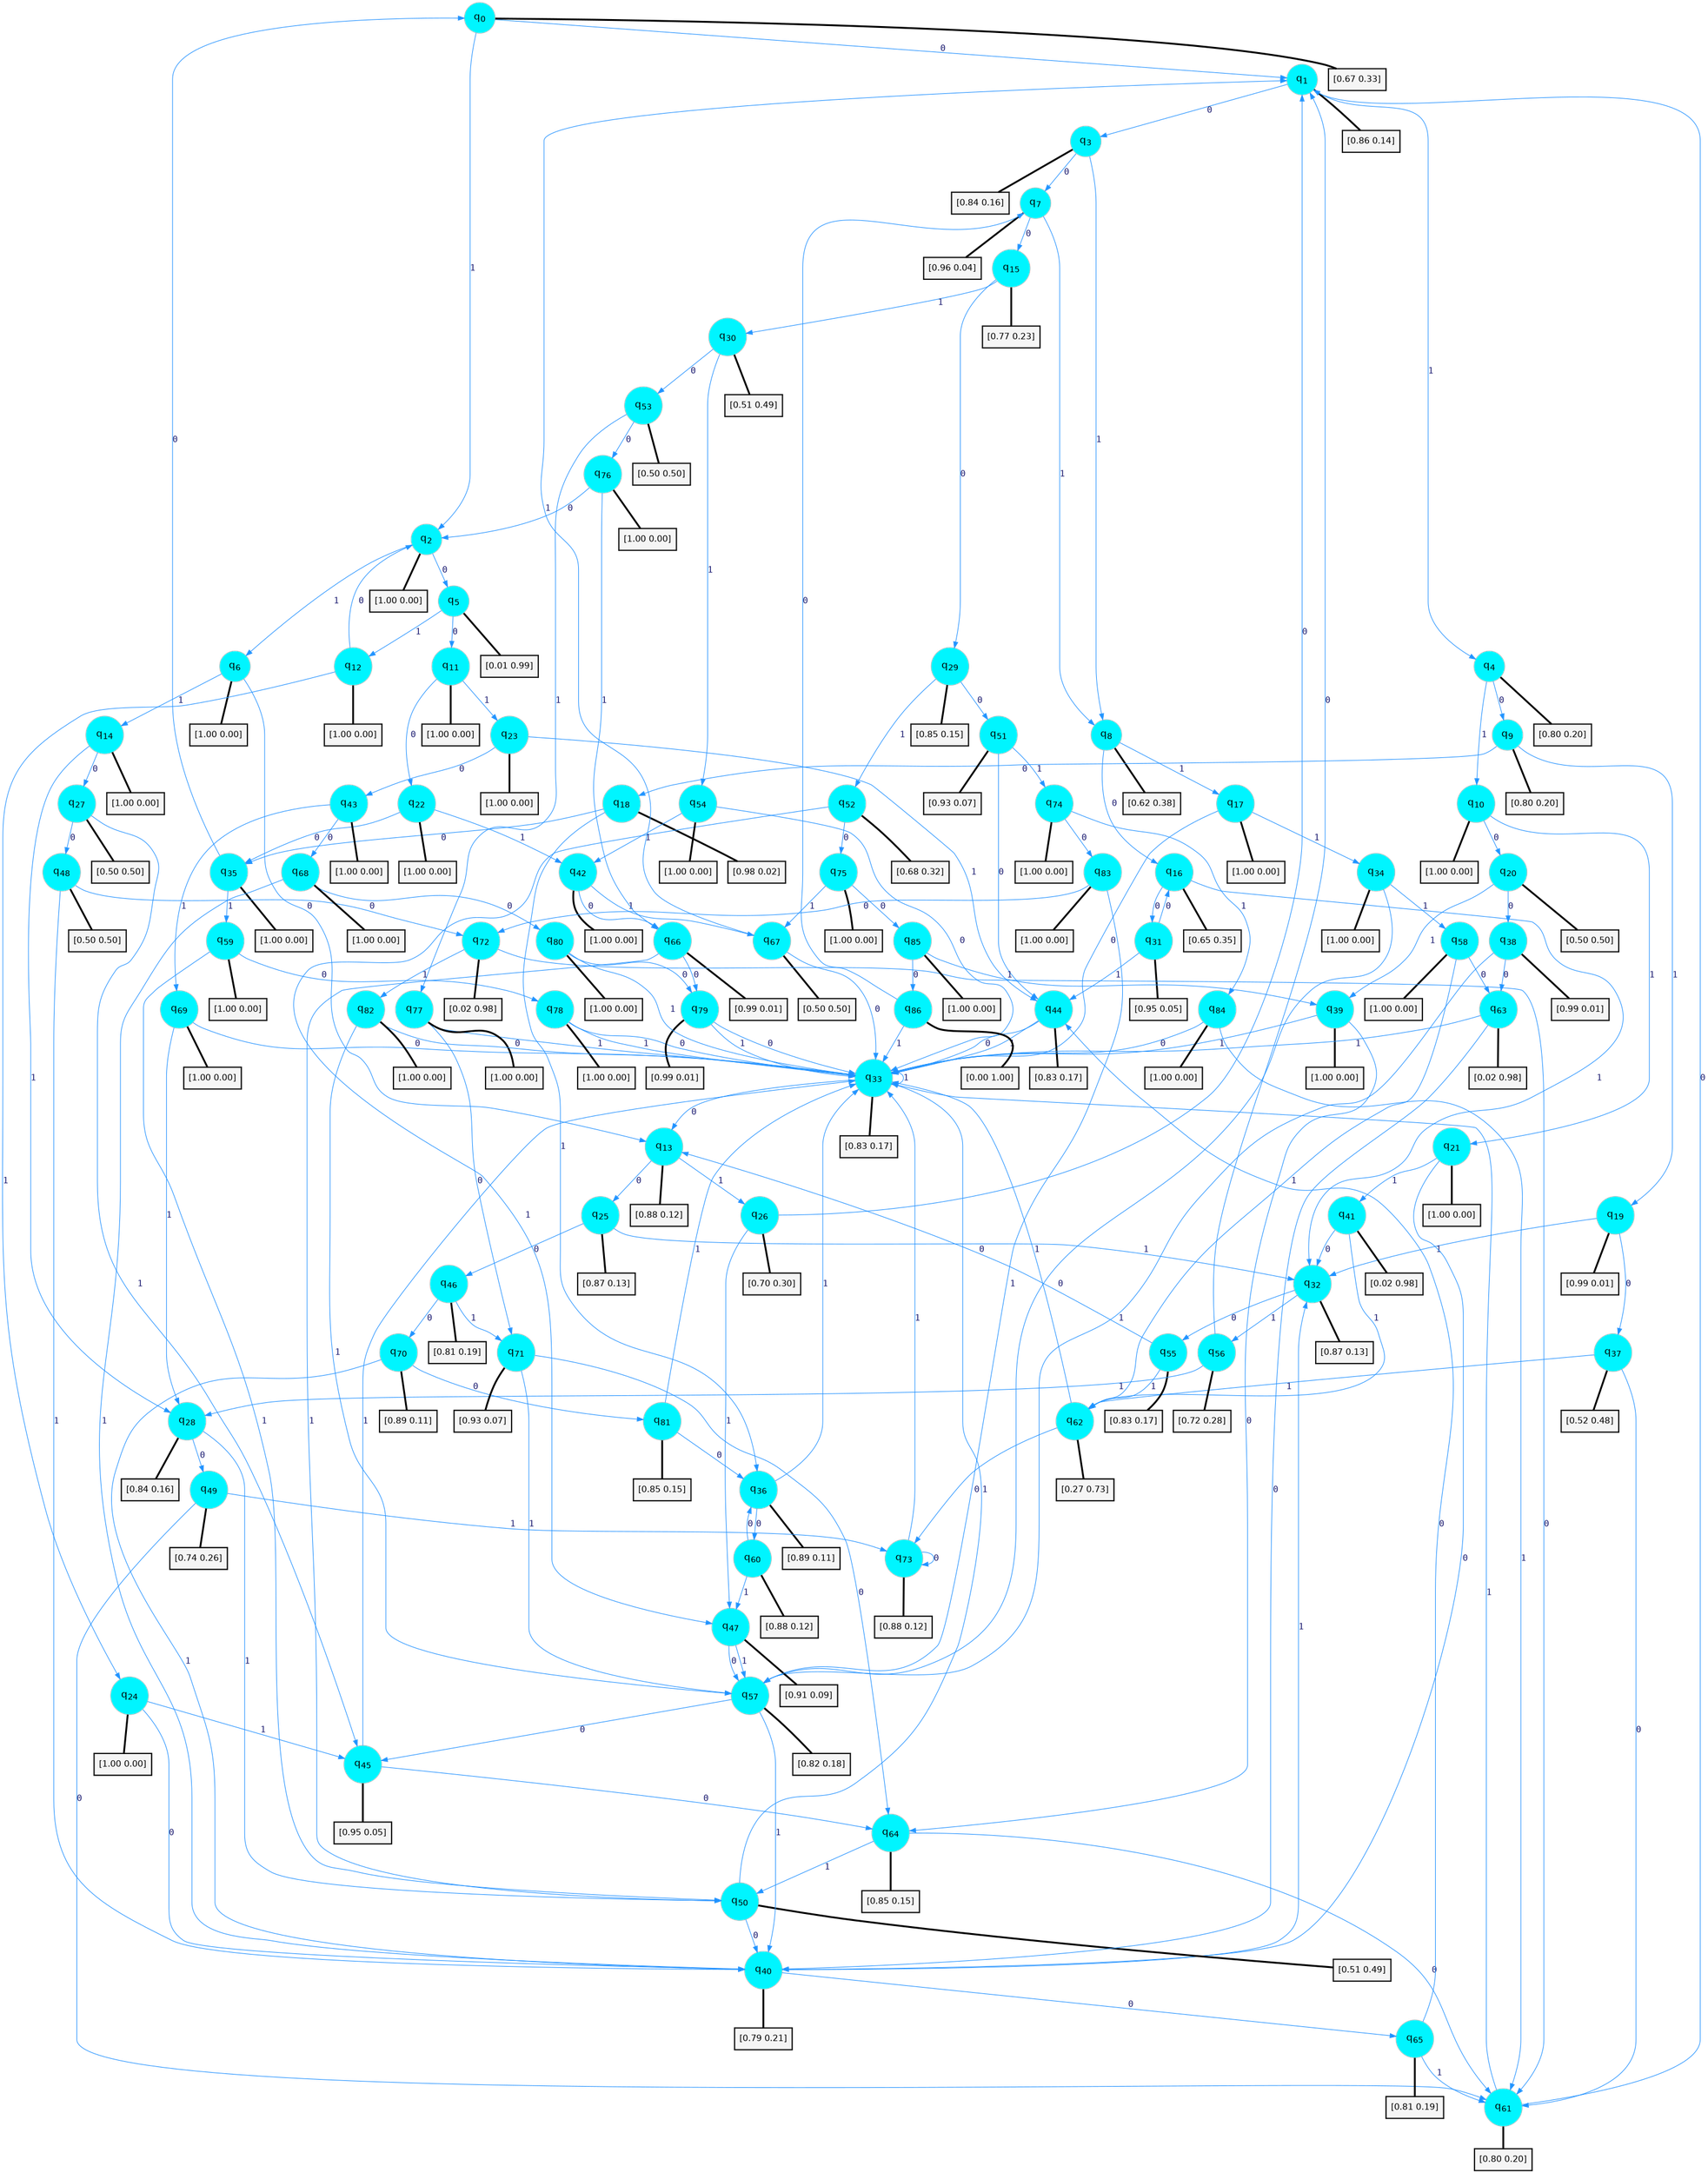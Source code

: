 digraph G {
graph [
bgcolor=transparent, dpi=300, rankdir=TD, size="40,25"];
node [
color=gray, fillcolor=turquoise1, fontcolor=black, fontname=Helvetica, fontsize=16, fontweight=bold, shape=circle, style=filled];
edge [
arrowsize=1, color=dodgerblue1, fontcolor=midnightblue, fontname=courier, fontweight=bold, penwidth=1, style=solid, weight=20];
0[label=<q<SUB>0</SUB>>];
1[label=<q<SUB>1</SUB>>];
2[label=<q<SUB>2</SUB>>];
3[label=<q<SUB>3</SUB>>];
4[label=<q<SUB>4</SUB>>];
5[label=<q<SUB>5</SUB>>];
6[label=<q<SUB>6</SUB>>];
7[label=<q<SUB>7</SUB>>];
8[label=<q<SUB>8</SUB>>];
9[label=<q<SUB>9</SUB>>];
10[label=<q<SUB>10</SUB>>];
11[label=<q<SUB>11</SUB>>];
12[label=<q<SUB>12</SUB>>];
13[label=<q<SUB>13</SUB>>];
14[label=<q<SUB>14</SUB>>];
15[label=<q<SUB>15</SUB>>];
16[label=<q<SUB>16</SUB>>];
17[label=<q<SUB>17</SUB>>];
18[label=<q<SUB>18</SUB>>];
19[label=<q<SUB>19</SUB>>];
20[label=<q<SUB>20</SUB>>];
21[label=<q<SUB>21</SUB>>];
22[label=<q<SUB>22</SUB>>];
23[label=<q<SUB>23</SUB>>];
24[label=<q<SUB>24</SUB>>];
25[label=<q<SUB>25</SUB>>];
26[label=<q<SUB>26</SUB>>];
27[label=<q<SUB>27</SUB>>];
28[label=<q<SUB>28</SUB>>];
29[label=<q<SUB>29</SUB>>];
30[label=<q<SUB>30</SUB>>];
31[label=<q<SUB>31</SUB>>];
32[label=<q<SUB>32</SUB>>];
33[label=<q<SUB>33</SUB>>];
34[label=<q<SUB>34</SUB>>];
35[label=<q<SUB>35</SUB>>];
36[label=<q<SUB>36</SUB>>];
37[label=<q<SUB>37</SUB>>];
38[label=<q<SUB>38</SUB>>];
39[label=<q<SUB>39</SUB>>];
40[label=<q<SUB>40</SUB>>];
41[label=<q<SUB>41</SUB>>];
42[label=<q<SUB>42</SUB>>];
43[label=<q<SUB>43</SUB>>];
44[label=<q<SUB>44</SUB>>];
45[label=<q<SUB>45</SUB>>];
46[label=<q<SUB>46</SUB>>];
47[label=<q<SUB>47</SUB>>];
48[label=<q<SUB>48</SUB>>];
49[label=<q<SUB>49</SUB>>];
50[label=<q<SUB>50</SUB>>];
51[label=<q<SUB>51</SUB>>];
52[label=<q<SUB>52</SUB>>];
53[label=<q<SUB>53</SUB>>];
54[label=<q<SUB>54</SUB>>];
55[label=<q<SUB>55</SUB>>];
56[label=<q<SUB>56</SUB>>];
57[label=<q<SUB>57</SUB>>];
58[label=<q<SUB>58</SUB>>];
59[label=<q<SUB>59</SUB>>];
60[label=<q<SUB>60</SUB>>];
61[label=<q<SUB>61</SUB>>];
62[label=<q<SUB>62</SUB>>];
63[label=<q<SUB>63</SUB>>];
64[label=<q<SUB>64</SUB>>];
65[label=<q<SUB>65</SUB>>];
66[label=<q<SUB>66</SUB>>];
67[label=<q<SUB>67</SUB>>];
68[label=<q<SUB>68</SUB>>];
69[label=<q<SUB>69</SUB>>];
70[label=<q<SUB>70</SUB>>];
71[label=<q<SUB>71</SUB>>];
72[label=<q<SUB>72</SUB>>];
73[label=<q<SUB>73</SUB>>];
74[label=<q<SUB>74</SUB>>];
75[label=<q<SUB>75</SUB>>];
76[label=<q<SUB>76</SUB>>];
77[label=<q<SUB>77</SUB>>];
78[label=<q<SUB>78</SUB>>];
79[label=<q<SUB>79</SUB>>];
80[label=<q<SUB>80</SUB>>];
81[label=<q<SUB>81</SUB>>];
82[label=<q<SUB>82</SUB>>];
83[label=<q<SUB>83</SUB>>];
84[label=<q<SUB>84</SUB>>];
85[label=<q<SUB>85</SUB>>];
86[label=<q<SUB>86</SUB>>];
87[label="[0.67 0.33]", shape=box,fontcolor=black, fontname=Helvetica, fontsize=14, penwidth=2, fillcolor=whitesmoke,color=black];
88[label="[0.86 0.14]", shape=box,fontcolor=black, fontname=Helvetica, fontsize=14, penwidth=2, fillcolor=whitesmoke,color=black];
89[label="[1.00 0.00]", shape=box,fontcolor=black, fontname=Helvetica, fontsize=14, penwidth=2, fillcolor=whitesmoke,color=black];
90[label="[0.84 0.16]", shape=box,fontcolor=black, fontname=Helvetica, fontsize=14, penwidth=2, fillcolor=whitesmoke,color=black];
91[label="[0.80 0.20]", shape=box,fontcolor=black, fontname=Helvetica, fontsize=14, penwidth=2, fillcolor=whitesmoke,color=black];
92[label="[0.01 0.99]", shape=box,fontcolor=black, fontname=Helvetica, fontsize=14, penwidth=2, fillcolor=whitesmoke,color=black];
93[label="[1.00 0.00]", shape=box,fontcolor=black, fontname=Helvetica, fontsize=14, penwidth=2, fillcolor=whitesmoke,color=black];
94[label="[0.96 0.04]", shape=box,fontcolor=black, fontname=Helvetica, fontsize=14, penwidth=2, fillcolor=whitesmoke,color=black];
95[label="[0.62 0.38]", shape=box,fontcolor=black, fontname=Helvetica, fontsize=14, penwidth=2, fillcolor=whitesmoke,color=black];
96[label="[0.80 0.20]", shape=box,fontcolor=black, fontname=Helvetica, fontsize=14, penwidth=2, fillcolor=whitesmoke,color=black];
97[label="[1.00 0.00]", shape=box,fontcolor=black, fontname=Helvetica, fontsize=14, penwidth=2, fillcolor=whitesmoke,color=black];
98[label="[1.00 0.00]", shape=box,fontcolor=black, fontname=Helvetica, fontsize=14, penwidth=2, fillcolor=whitesmoke,color=black];
99[label="[1.00 0.00]", shape=box,fontcolor=black, fontname=Helvetica, fontsize=14, penwidth=2, fillcolor=whitesmoke,color=black];
100[label="[0.88 0.12]", shape=box,fontcolor=black, fontname=Helvetica, fontsize=14, penwidth=2, fillcolor=whitesmoke,color=black];
101[label="[1.00 0.00]", shape=box,fontcolor=black, fontname=Helvetica, fontsize=14, penwidth=2, fillcolor=whitesmoke,color=black];
102[label="[0.77 0.23]", shape=box,fontcolor=black, fontname=Helvetica, fontsize=14, penwidth=2, fillcolor=whitesmoke,color=black];
103[label="[0.65 0.35]", shape=box,fontcolor=black, fontname=Helvetica, fontsize=14, penwidth=2, fillcolor=whitesmoke,color=black];
104[label="[1.00 0.00]", shape=box,fontcolor=black, fontname=Helvetica, fontsize=14, penwidth=2, fillcolor=whitesmoke,color=black];
105[label="[0.98 0.02]", shape=box,fontcolor=black, fontname=Helvetica, fontsize=14, penwidth=2, fillcolor=whitesmoke,color=black];
106[label="[0.99 0.01]", shape=box,fontcolor=black, fontname=Helvetica, fontsize=14, penwidth=2, fillcolor=whitesmoke,color=black];
107[label="[0.50 0.50]", shape=box,fontcolor=black, fontname=Helvetica, fontsize=14, penwidth=2, fillcolor=whitesmoke,color=black];
108[label="[1.00 0.00]", shape=box,fontcolor=black, fontname=Helvetica, fontsize=14, penwidth=2, fillcolor=whitesmoke,color=black];
109[label="[1.00 0.00]", shape=box,fontcolor=black, fontname=Helvetica, fontsize=14, penwidth=2, fillcolor=whitesmoke,color=black];
110[label="[1.00 0.00]", shape=box,fontcolor=black, fontname=Helvetica, fontsize=14, penwidth=2, fillcolor=whitesmoke,color=black];
111[label="[1.00 0.00]", shape=box,fontcolor=black, fontname=Helvetica, fontsize=14, penwidth=2, fillcolor=whitesmoke,color=black];
112[label="[0.87 0.13]", shape=box,fontcolor=black, fontname=Helvetica, fontsize=14, penwidth=2, fillcolor=whitesmoke,color=black];
113[label="[0.70 0.30]", shape=box,fontcolor=black, fontname=Helvetica, fontsize=14, penwidth=2, fillcolor=whitesmoke,color=black];
114[label="[0.50 0.50]", shape=box,fontcolor=black, fontname=Helvetica, fontsize=14, penwidth=2, fillcolor=whitesmoke,color=black];
115[label="[0.84 0.16]", shape=box,fontcolor=black, fontname=Helvetica, fontsize=14, penwidth=2, fillcolor=whitesmoke,color=black];
116[label="[0.85 0.15]", shape=box,fontcolor=black, fontname=Helvetica, fontsize=14, penwidth=2, fillcolor=whitesmoke,color=black];
117[label="[0.51 0.49]", shape=box,fontcolor=black, fontname=Helvetica, fontsize=14, penwidth=2, fillcolor=whitesmoke,color=black];
118[label="[0.95 0.05]", shape=box,fontcolor=black, fontname=Helvetica, fontsize=14, penwidth=2, fillcolor=whitesmoke,color=black];
119[label="[0.87 0.13]", shape=box,fontcolor=black, fontname=Helvetica, fontsize=14, penwidth=2, fillcolor=whitesmoke,color=black];
120[label="[0.83 0.17]", shape=box,fontcolor=black, fontname=Helvetica, fontsize=14, penwidth=2, fillcolor=whitesmoke,color=black];
121[label="[1.00 0.00]", shape=box,fontcolor=black, fontname=Helvetica, fontsize=14, penwidth=2, fillcolor=whitesmoke,color=black];
122[label="[1.00 0.00]", shape=box,fontcolor=black, fontname=Helvetica, fontsize=14, penwidth=2, fillcolor=whitesmoke,color=black];
123[label="[0.89 0.11]", shape=box,fontcolor=black, fontname=Helvetica, fontsize=14, penwidth=2, fillcolor=whitesmoke,color=black];
124[label="[0.52 0.48]", shape=box,fontcolor=black, fontname=Helvetica, fontsize=14, penwidth=2, fillcolor=whitesmoke,color=black];
125[label="[0.99 0.01]", shape=box,fontcolor=black, fontname=Helvetica, fontsize=14, penwidth=2, fillcolor=whitesmoke,color=black];
126[label="[1.00 0.00]", shape=box,fontcolor=black, fontname=Helvetica, fontsize=14, penwidth=2, fillcolor=whitesmoke,color=black];
127[label="[0.79 0.21]", shape=box,fontcolor=black, fontname=Helvetica, fontsize=14, penwidth=2, fillcolor=whitesmoke,color=black];
128[label="[0.02 0.98]", shape=box,fontcolor=black, fontname=Helvetica, fontsize=14, penwidth=2, fillcolor=whitesmoke,color=black];
129[label="[1.00 0.00]", shape=box,fontcolor=black, fontname=Helvetica, fontsize=14, penwidth=2, fillcolor=whitesmoke,color=black];
130[label="[1.00 0.00]", shape=box,fontcolor=black, fontname=Helvetica, fontsize=14, penwidth=2, fillcolor=whitesmoke,color=black];
131[label="[0.83 0.17]", shape=box,fontcolor=black, fontname=Helvetica, fontsize=14, penwidth=2, fillcolor=whitesmoke,color=black];
132[label="[0.95 0.05]", shape=box,fontcolor=black, fontname=Helvetica, fontsize=14, penwidth=2, fillcolor=whitesmoke,color=black];
133[label="[0.81 0.19]", shape=box,fontcolor=black, fontname=Helvetica, fontsize=14, penwidth=2, fillcolor=whitesmoke,color=black];
134[label="[0.91 0.09]", shape=box,fontcolor=black, fontname=Helvetica, fontsize=14, penwidth=2, fillcolor=whitesmoke,color=black];
135[label="[0.50 0.50]", shape=box,fontcolor=black, fontname=Helvetica, fontsize=14, penwidth=2, fillcolor=whitesmoke,color=black];
136[label="[0.74 0.26]", shape=box,fontcolor=black, fontname=Helvetica, fontsize=14, penwidth=2, fillcolor=whitesmoke,color=black];
137[label="[0.51 0.49]", shape=box,fontcolor=black, fontname=Helvetica, fontsize=14, penwidth=2, fillcolor=whitesmoke,color=black];
138[label="[0.93 0.07]", shape=box,fontcolor=black, fontname=Helvetica, fontsize=14, penwidth=2, fillcolor=whitesmoke,color=black];
139[label="[0.68 0.32]", shape=box,fontcolor=black, fontname=Helvetica, fontsize=14, penwidth=2, fillcolor=whitesmoke,color=black];
140[label="[0.50 0.50]", shape=box,fontcolor=black, fontname=Helvetica, fontsize=14, penwidth=2, fillcolor=whitesmoke,color=black];
141[label="[1.00 0.00]", shape=box,fontcolor=black, fontname=Helvetica, fontsize=14, penwidth=2, fillcolor=whitesmoke,color=black];
142[label="[0.83 0.17]", shape=box,fontcolor=black, fontname=Helvetica, fontsize=14, penwidth=2, fillcolor=whitesmoke,color=black];
143[label="[0.72 0.28]", shape=box,fontcolor=black, fontname=Helvetica, fontsize=14, penwidth=2, fillcolor=whitesmoke,color=black];
144[label="[0.82 0.18]", shape=box,fontcolor=black, fontname=Helvetica, fontsize=14, penwidth=2, fillcolor=whitesmoke,color=black];
145[label="[1.00 0.00]", shape=box,fontcolor=black, fontname=Helvetica, fontsize=14, penwidth=2, fillcolor=whitesmoke,color=black];
146[label="[1.00 0.00]", shape=box,fontcolor=black, fontname=Helvetica, fontsize=14, penwidth=2, fillcolor=whitesmoke,color=black];
147[label="[0.88 0.12]", shape=box,fontcolor=black, fontname=Helvetica, fontsize=14, penwidth=2, fillcolor=whitesmoke,color=black];
148[label="[0.80 0.20]", shape=box,fontcolor=black, fontname=Helvetica, fontsize=14, penwidth=2, fillcolor=whitesmoke,color=black];
149[label="[0.27 0.73]", shape=box,fontcolor=black, fontname=Helvetica, fontsize=14, penwidth=2, fillcolor=whitesmoke,color=black];
150[label="[0.02 0.98]", shape=box,fontcolor=black, fontname=Helvetica, fontsize=14, penwidth=2, fillcolor=whitesmoke,color=black];
151[label="[0.85 0.15]", shape=box,fontcolor=black, fontname=Helvetica, fontsize=14, penwidth=2, fillcolor=whitesmoke,color=black];
152[label="[0.81 0.19]", shape=box,fontcolor=black, fontname=Helvetica, fontsize=14, penwidth=2, fillcolor=whitesmoke,color=black];
153[label="[0.99 0.01]", shape=box,fontcolor=black, fontname=Helvetica, fontsize=14, penwidth=2, fillcolor=whitesmoke,color=black];
154[label="[0.50 0.50]", shape=box,fontcolor=black, fontname=Helvetica, fontsize=14, penwidth=2, fillcolor=whitesmoke,color=black];
155[label="[1.00 0.00]", shape=box,fontcolor=black, fontname=Helvetica, fontsize=14, penwidth=2, fillcolor=whitesmoke,color=black];
156[label="[1.00 0.00]", shape=box,fontcolor=black, fontname=Helvetica, fontsize=14, penwidth=2, fillcolor=whitesmoke,color=black];
157[label="[0.89 0.11]", shape=box,fontcolor=black, fontname=Helvetica, fontsize=14, penwidth=2, fillcolor=whitesmoke,color=black];
158[label="[0.93 0.07]", shape=box,fontcolor=black, fontname=Helvetica, fontsize=14, penwidth=2, fillcolor=whitesmoke,color=black];
159[label="[0.02 0.98]", shape=box,fontcolor=black, fontname=Helvetica, fontsize=14, penwidth=2, fillcolor=whitesmoke,color=black];
160[label="[0.88 0.12]", shape=box,fontcolor=black, fontname=Helvetica, fontsize=14, penwidth=2, fillcolor=whitesmoke,color=black];
161[label="[1.00 0.00]", shape=box,fontcolor=black, fontname=Helvetica, fontsize=14, penwidth=2, fillcolor=whitesmoke,color=black];
162[label="[1.00 0.00]", shape=box,fontcolor=black, fontname=Helvetica, fontsize=14, penwidth=2, fillcolor=whitesmoke,color=black];
163[label="[1.00 0.00]", shape=box,fontcolor=black, fontname=Helvetica, fontsize=14, penwidth=2, fillcolor=whitesmoke,color=black];
164[label="[1.00 0.00]", shape=box,fontcolor=black, fontname=Helvetica, fontsize=14, penwidth=2, fillcolor=whitesmoke,color=black];
165[label="[1.00 0.00]", shape=box,fontcolor=black, fontname=Helvetica, fontsize=14, penwidth=2, fillcolor=whitesmoke,color=black];
166[label="[0.99 0.01]", shape=box,fontcolor=black, fontname=Helvetica, fontsize=14, penwidth=2, fillcolor=whitesmoke,color=black];
167[label="[1.00 0.00]", shape=box,fontcolor=black, fontname=Helvetica, fontsize=14, penwidth=2, fillcolor=whitesmoke,color=black];
168[label="[0.85 0.15]", shape=box,fontcolor=black, fontname=Helvetica, fontsize=14, penwidth=2, fillcolor=whitesmoke,color=black];
169[label="[1.00 0.00]", shape=box,fontcolor=black, fontname=Helvetica, fontsize=14, penwidth=2, fillcolor=whitesmoke,color=black];
170[label="[1.00 0.00]", shape=box,fontcolor=black, fontname=Helvetica, fontsize=14, penwidth=2, fillcolor=whitesmoke,color=black];
171[label="[1.00 0.00]", shape=box,fontcolor=black, fontname=Helvetica, fontsize=14, penwidth=2, fillcolor=whitesmoke,color=black];
172[label="[1.00 0.00]", shape=box,fontcolor=black, fontname=Helvetica, fontsize=14, penwidth=2, fillcolor=whitesmoke,color=black];
173[label="[0.00 1.00]", shape=box,fontcolor=black, fontname=Helvetica, fontsize=14, penwidth=2, fillcolor=whitesmoke,color=black];
0->1 [label=0];
0->2 [label=1];
0->87 [arrowhead=none, penwidth=3,color=black];
1->3 [label=0];
1->4 [label=1];
1->88 [arrowhead=none, penwidth=3,color=black];
2->5 [label=0];
2->6 [label=1];
2->89 [arrowhead=none, penwidth=3,color=black];
3->7 [label=0];
3->8 [label=1];
3->90 [arrowhead=none, penwidth=3,color=black];
4->9 [label=0];
4->10 [label=1];
4->91 [arrowhead=none, penwidth=3,color=black];
5->11 [label=0];
5->12 [label=1];
5->92 [arrowhead=none, penwidth=3,color=black];
6->13 [label=0];
6->14 [label=1];
6->93 [arrowhead=none, penwidth=3,color=black];
7->15 [label=0];
7->8 [label=1];
7->94 [arrowhead=none, penwidth=3,color=black];
8->16 [label=0];
8->17 [label=1];
8->95 [arrowhead=none, penwidth=3,color=black];
9->18 [label=0];
9->19 [label=1];
9->96 [arrowhead=none, penwidth=3,color=black];
10->20 [label=0];
10->21 [label=1];
10->97 [arrowhead=none, penwidth=3,color=black];
11->22 [label=0];
11->23 [label=1];
11->98 [arrowhead=none, penwidth=3,color=black];
12->2 [label=0];
12->24 [label=1];
12->99 [arrowhead=none, penwidth=3,color=black];
13->25 [label=0];
13->26 [label=1];
13->100 [arrowhead=none, penwidth=3,color=black];
14->27 [label=0];
14->28 [label=1];
14->101 [arrowhead=none, penwidth=3,color=black];
15->29 [label=0];
15->30 [label=1];
15->102 [arrowhead=none, penwidth=3,color=black];
16->31 [label=0];
16->32 [label=1];
16->103 [arrowhead=none, penwidth=3,color=black];
17->33 [label=0];
17->34 [label=1];
17->104 [arrowhead=none, penwidth=3,color=black];
18->35 [label=0];
18->36 [label=1];
18->105 [arrowhead=none, penwidth=3,color=black];
19->37 [label=0];
19->32 [label=1];
19->106 [arrowhead=none, penwidth=3,color=black];
20->38 [label=0];
20->39 [label=1];
20->107 [arrowhead=none, penwidth=3,color=black];
21->40 [label=0];
21->41 [label=1];
21->108 [arrowhead=none, penwidth=3,color=black];
22->35 [label=0];
22->42 [label=1];
22->109 [arrowhead=none, penwidth=3,color=black];
23->43 [label=0];
23->44 [label=1];
23->110 [arrowhead=none, penwidth=3,color=black];
24->40 [label=0];
24->45 [label=1];
24->111 [arrowhead=none, penwidth=3,color=black];
25->46 [label=0];
25->32 [label=1];
25->112 [arrowhead=none, penwidth=3,color=black];
26->1 [label=0];
26->47 [label=1];
26->113 [arrowhead=none, penwidth=3,color=black];
27->48 [label=0];
27->45 [label=1];
27->114 [arrowhead=none, penwidth=3,color=black];
28->49 [label=0];
28->50 [label=1];
28->115 [arrowhead=none, penwidth=3,color=black];
29->51 [label=0];
29->52 [label=1];
29->116 [arrowhead=none, penwidth=3,color=black];
30->53 [label=0];
30->54 [label=1];
30->117 [arrowhead=none, penwidth=3,color=black];
31->16 [label=0];
31->44 [label=1];
31->118 [arrowhead=none, penwidth=3,color=black];
32->55 [label=0];
32->56 [label=1];
32->119 [arrowhead=none, penwidth=3,color=black];
33->13 [label=0];
33->33 [label=1];
33->120 [arrowhead=none, penwidth=3,color=black];
34->57 [label=0];
34->58 [label=1];
34->121 [arrowhead=none, penwidth=3,color=black];
35->0 [label=0];
35->59 [label=1];
35->122 [arrowhead=none, penwidth=3,color=black];
36->60 [label=0];
36->33 [label=1];
36->123 [arrowhead=none, penwidth=3,color=black];
37->61 [label=0];
37->62 [label=1];
37->124 [arrowhead=none, penwidth=3,color=black];
38->63 [label=0];
38->57 [label=1];
38->125 [arrowhead=none, penwidth=3,color=black];
39->64 [label=0];
39->33 [label=1];
39->126 [arrowhead=none, penwidth=3,color=black];
40->65 [label=0];
40->32 [label=1];
40->127 [arrowhead=none, penwidth=3,color=black];
41->32 [label=0];
41->62 [label=1];
41->128 [arrowhead=none, penwidth=3,color=black];
42->66 [label=0];
42->67 [label=1];
42->129 [arrowhead=none, penwidth=3,color=black];
43->68 [label=0];
43->69 [label=1];
43->130 [arrowhead=none, penwidth=3,color=black];
44->33 [label=0];
44->33 [label=1];
44->131 [arrowhead=none, penwidth=3,color=black];
45->64 [label=0];
45->33 [label=1];
45->132 [arrowhead=none, penwidth=3,color=black];
46->70 [label=0];
46->71 [label=1];
46->133 [arrowhead=none, penwidth=3,color=black];
47->57 [label=0];
47->57 [label=1];
47->134 [arrowhead=none, penwidth=3,color=black];
48->72 [label=0];
48->40 [label=1];
48->135 [arrowhead=none, penwidth=3,color=black];
49->61 [label=0];
49->73 [label=1];
49->136 [arrowhead=none, penwidth=3,color=black];
50->40 [label=0];
50->33 [label=1];
50->137 [arrowhead=none, penwidth=3,color=black];
51->44 [label=0];
51->74 [label=1];
51->138 [arrowhead=none, penwidth=3,color=black];
52->75 [label=0];
52->47 [label=1];
52->139 [arrowhead=none, penwidth=3,color=black];
53->76 [label=0];
53->77 [label=1];
53->140 [arrowhead=none, penwidth=3,color=black];
54->33 [label=0];
54->42 [label=1];
54->141 [arrowhead=none, penwidth=3,color=black];
55->13 [label=0];
55->62 [label=1];
55->142 [arrowhead=none, penwidth=3,color=black];
56->1 [label=0];
56->28 [label=1];
56->143 [arrowhead=none, penwidth=3,color=black];
57->45 [label=0];
57->40 [label=1];
57->144 [arrowhead=none, penwidth=3,color=black];
58->63 [label=0];
58->62 [label=1];
58->145 [arrowhead=none, penwidth=3,color=black];
59->78 [label=0];
59->50 [label=1];
59->146 [arrowhead=none, penwidth=3,color=black];
60->36 [label=0];
60->47 [label=1];
60->147 [arrowhead=none, penwidth=3,color=black];
61->1 [label=0];
61->33 [label=1];
61->148 [arrowhead=none, penwidth=3,color=black];
62->73 [label=0];
62->33 [label=1];
62->149 [arrowhead=none, penwidth=3,color=black];
63->40 [label=0];
63->33 [label=1];
63->150 [arrowhead=none, penwidth=3,color=black];
64->61 [label=0];
64->50 [label=1];
64->151 [arrowhead=none, penwidth=3,color=black];
65->44 [label=0];
65->61 [label=1];
65->152 [arrowhead=none, penwidth=3,color=black];
66->79 [label=0];
66->50 [label=1];
66->153 [arrowhead=none, penwidth=3,color=black];
67->33 [label=0];
67->1 [label=1];
67->154 [arrowhead=none, penwidth=3,color=black];
68->80 [label=0];
68->40 [label=1];
68->155 [arrowhead=none, penwidth=3,color=black];
69->33 [label=0];
69->28 [label=1];
69->156 [arrowhead=none, penwidth=3,color=black];
70->81 [label=0];
70->40 [label=1];
70->157 [arrowhead=none, penwidth=3,color=black];
71->64 [label=0];
71->57 [label=1];
71->158 [arrowhead=none, penwidth=3,color=black];
72->61 [label=0];
72->82 [label=1];
72->159 [arrowhead=none, penwidth=3,color=black];
73->73 [label=0];
73->33 [label=1];
73->160 [arrowhead=none, penwidth=3,color=black];
74->83 [label=0];
74->84 [label=1];
74->161 [arrowhead=none, penwidth=3,color=black];
75->85 [label=0];
75->67 [label=1];
75->162 [arrowhead=none, penwidth=3,color=black];
76->2 [label=0];
76->66 [label=1];
76->163 [arrowhead=none, penwidth=3,color=black];
77->71 [label=0];
77->33 [label=1];
77->164 [arrowhead=none, penwidth=3,color=black];
78->33 [label=0];
78->33 [label=1];
78->165 [arrowhead=none, penwidth=3,color=black];
79->33 [label=0];
79->33 [label=1];
79->166 [arrowhead=none, penwidth=3,color=black];
80->79 [label=0];
80->33 [label=1];
80->167 [arrowhead=none, penwidth=3,color=black];
81->36 [label=0];
81->33 [label=1];
81->168 [arrowhead=none, penwidth=3,color=black];
82->33 [label=0];
82->57 [label=1];
82->169 [arrowhead=none, penwidth=3,color=black];
83->72 [label=0];
83->57 [label=1];
83->170 [arrowhead=none, penwidth=3,color=black];
84->33 [label=0];
84->61 [label=1];
84->171 [arrowhead=none, penwidth=3,color=black];
85->86 [label=0];
85->39 [label=1];
85->172 [arrowhead=none, penwidth=3,color=black];
86->7 [label=0];
86->33 [label=1];
86->173 [arrowhead=none, penwidth=3,color=black];
}
